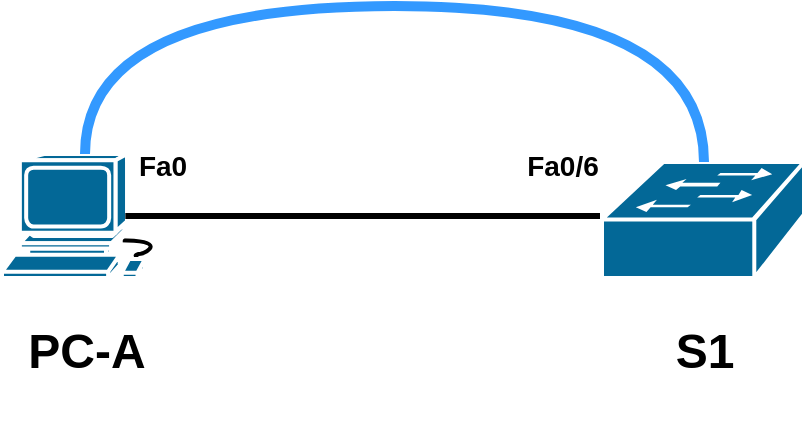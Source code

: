 <mxfile version="22.1.21" type="device">
  <diagram id="6a731a19-8d31-9384-78a2-239565b7b9f0" name="Page-1">
    <mxGraphModel dx="1098" dy="828" grid="0" gridSize="10" guides="1" tooltips="1" connect="1" arrows="1" fold="1" page="1" pageScale="1" pageWidth="827" pageHeight="1169" background="none" math="0" shadow="0">
      <root>
        <mxCell id="0" />
        <mxCell id="1" parent="0" />
        <mxCell id="6sBiXm-mP0gmVPff7rQP-2257" value="&lt;h1&gt;S1&lt;/h1&gt;&lt;div&gt;&lt;br&gt;&lt;/div&gt;" style="shape=mxgraph.cisco.switches.workgroup_switch;sketch=0;html=1;pointerEvents=1;dashed=0;fillColor=#036897;strokeColor=#ffffff;strokeWidth=2;verticalLabelPosition=bottom;verticalAlign=top;align=center;outlineConnect=0;" parent="1" vertex="1">
          <mxGeometry x="480" y="158" width="101" height="58" as="geometry" />
        </mxCell>
        <mxCell id="6sBiXm-mP0gmVPff7rQP-2260" value="&lt;h1&gt;PC-A&lt;/h1&gt;" style="shape=mxgraph.cisco.computers_and_peripherals.workstation;sketch=0;html=1;pointerEvents=1;dashed=0;fillColor=#036897;strokeColor=#ffffff;strokeWidth=2;verticalLabelPosition=bottom;verticalAlign=top;align=center;outlineConnect=0;" parent="1" vertex="1">
          <mxGeometry x="180" y="154" width="83" height="62" as="geometry" />
        </mxCell>
        <mxCell id="6sBiXm-mP0gmVPff7rQP-2261" value="" style="endArrow=none;html=1;rounded=0;strokeColor=#3399FF;edgeStyle=orthogonalEdgeStyle;curved=1;shadow=0;endSize=13;startSize=13;strokeWidth=5;" parent="1" source="6sBiXm-mP0gmVPff7rQP-2260" target="6sBiXm-mP0gmVPff7rQP-2257" edge="1">
          <mxGeometry width="50" height="50" relative="1" as="geometry">
            <mxPoint x="260" y="150" as="sourcePoint" />
            <mxPoint x="460" y="110" as="targetPoint" />
            <Array as="points">
              <mxPoint x="222" y="80" />
              <mxPoint x="531" y="80" />
            </Array>
          </mxGeometry>
        </mxCell>
        <mxCell id="6sBiXm-mP0gmVPff7rQP-2262" value="" style="endArrow=none;html=1;rounded=0;exitX=0.755;exitY=0.5;exitDx=0;exitDy=0;exitPerimeter=0;entryX=0;entryY=0.5;entryDx=0;entryDy=0;entryPerimeter=0;strokeWidth=3;" parent="1" edge="1">
          <mxGeometry width="50" height="50" relative="1" as="geometry">
            <mxPoint x="241.665" y="185" as="sourcePoint" />
            <mxPoint x="479" y="185" as="targetPoint" />
          </mxGeometry>
        </mxCell>
        <mxCell id="6sBiXm-mP0gmVPff7rQP-2265" value="Fa0/6" style="edgeLabel;html=1;align=center;verticalAlign=middle;resizable=0;points=[];fontStyle=1;fontSize=14;labelBackgroundColor=none;" parent="6sBiXm-mP0gmVPff7rQP-2262" vertex="1" connectable="0">
          <mxGeometry x="0.741" relative="1" as="geometry">
            <mxPoint x="12" y="-25" as="offset" />
          </mxGeometry>
        </mxCell>
        <mxCell id="6sBiXm-mP0gmVPff7rQP-2264" value="&lt;h3 style=&quot;font-size: 14px;&quot;&gt;Fa0&lt;/h3&gt;" style="edgeLabel;html=1;align=center;verticalAlign=middle;resizable=0;points=[];rotation=0;fontSize=14;fontStyle=0;labelBackgroundColor=none;" parent="6sBiXm-mP0gmVPff7rQP-2262" vertex="1" connectable="0">
          <mxGeometry x="-0.798" y="3" relative="1" as="geometry">
            <mxPoint x="-6" y="-22" as="offset" />
          </mxGeometry>
        </mxCell>
      </root>
    </mxGraphModel>
  </diagram>
</mxfile>
